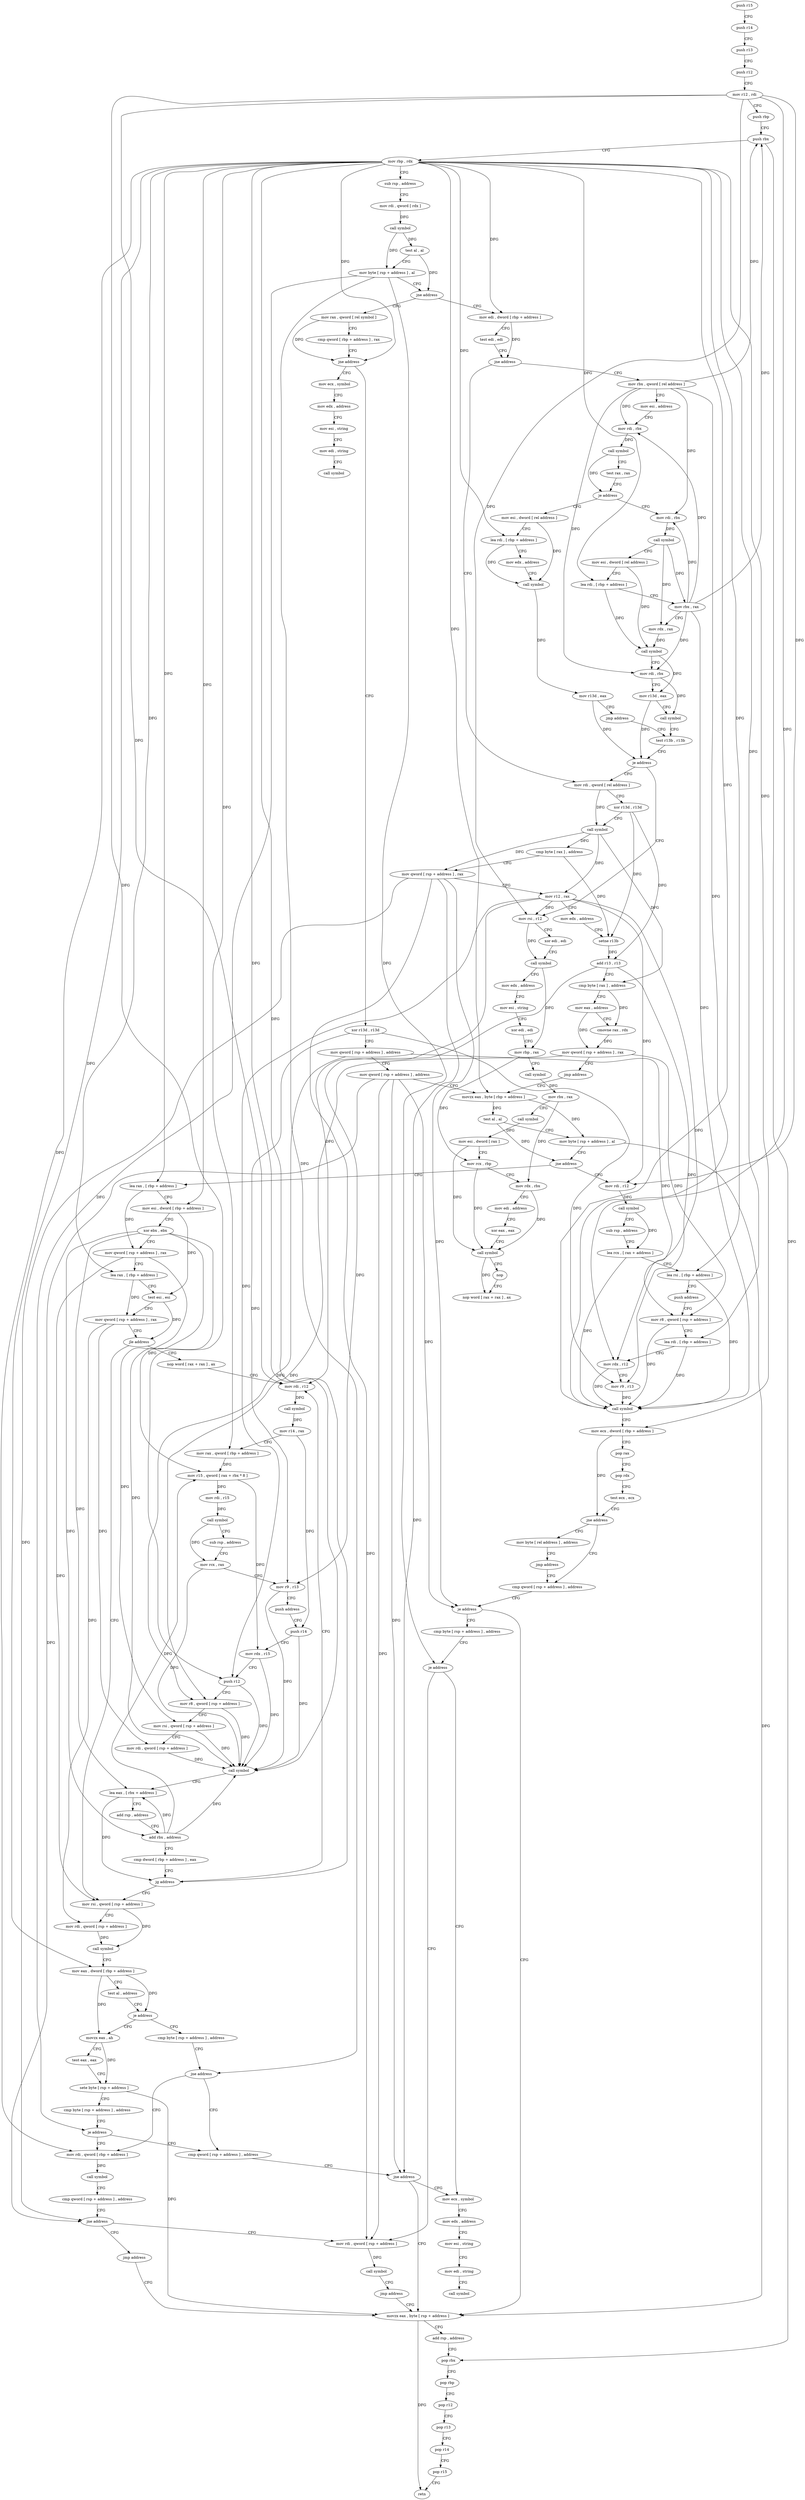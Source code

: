 digraph "func" {
"4218960" [label = "push r15" ]
"4218962" [label = "push r14" ]
"4218964" [label = "push r13" ]
"4218966" [label = "push r12" ]
"4218968" [label = "mov r12 , rdi" ]
"4218971" [label = "push rbp" ]
"4218972" [label = "push rbx" ]
"4218973" [label = "mov rbp , rdx" ]
"4218976" [label = "sub rsp , address" ]
"4218980" [label = "mov rdi , qword [ rdx ]" ]
"4218983" [label = "call symbol" ]
"4218988" [label = "test al , al" ]
"4218990" [label = "mov byte [ rsp + address ] , al" ]
"4218994" [label = "jne address" ]
"4219400" [label = "mov edi , dword [ rbp + address ]" ]
"4219000" [label = "mov rax , qword [ rel symbol ]" ]
"4219406" [label = "test edi , edi" ]
"4219408" [label = "jne address" ]
"4219491" [label = "mov rdi , qword [ rel address ]" ]
"4219410" [label = "mov rbx , qword [ rel address ]" ]
"4219007" [label = "cmp qword [ rbp + address ] , rax" ]
"4219014" [label = "jne address" ]
"4219592" [label = "mov ecx , symbol" ]
"4219020" [label = "xor r13d , r13d" ]
"4219498" [label = "xor r13d , r13d" ]
"4219501" [label = "call symbol" ]
"4219506" [label = "cmp byte [ rax ] , address" ]
"4219509" [label = "mov qword [ rsp + address ] , rax" ]
"4219514" [label = "mov r12 , rax" ]
"4219517" [label = "mov edx , address" ]
"4219522" [label = "setne r13b" ]
"4219526" [label = "add r13 , r13" ]
"4219529" [label = "cmp byte [ rax ] , address" ]
"4219532" [label = "mov eax , address" ]
"4219537" [label = "cmovne rax , rdx" ]
"4219541" [label = "mov qword [ rsp + address ] , rax" ]
"4219546" [label = "jmp address" ]
"4219041" [label = "movzx eax , byte [ rbp + address ]" ]
"4219417" [label = "mov esi , address" ]
"4219422" [label = "mov rdi , rbx" ]
"4219425" [label = "call symbol" ]
"4219430" [label = "test rax , rax" ]
"4219433" [label = "je address" ]
"4219564" [label = "mov esi , dword [ rel address ]" ]
"4219439" [label = "mov rdi , rbx" ]
"4219597" [label = "mov edx , address" ]
"4219602" [label = "mov esi , string" ]
"4219607" [label = "mov edi , string" ]
"4219612" [label = "call symbol" ]
"4219023" [label = "mov qword [ rsp + address ] , address" ]
"4219032" [label = "mov qword [ rsp + address ] , address" ]
"4219045" [label = "test al , al" ]
"4219047" [label = "mov byte [ rsp + address ] , al" ]
"4219051" [label = "jne address" ]
"4219296" [label = "mov rdi , r12" ]
"4219057" [label = "lea rax , [ rbp + address ]" ]
"4219570" [label = "lea rdi , [ rbp + address ]" ]
"4219577" [label = "mov edx , address" ]
"4219582" [label = "call symbol" ]
"4219587" [label = "mov r13d , eax" ]
"4219590" [label = "jmp address" ]
"4219482" [label = "test r13b , r13b" ]
"4219442" [label = "call symbol" ]
"4219447" [label = "mov esi , dword [ rel address ]" ]
"4219453" [label = "lea rdi , [ rbp + address ]" ]
"4219460" [label = "mov rbx , rax" ]
"4219463" [label = "mov rdx , rax" ]
"4219466" [label = "call symbol" ]
"4219471" [label = "mov rdi , rbx" ]
"4219474" [label = "mov r13d , eax" ]
"4219477" [label = "call symbol" ]
"4219299" [label = "call symbol" ]
"4219304" [label = "sub rsp , address" ]
"4219308" [label = "lea rcx , [ rax + address ]" ]
"4219312" [label = "lea rsi , [ rbp + address ]" ]
"4219319" [label = "push address" ]
"4219321" [label = "mov r8 , qword [ rsp + address ]" ]
"4219326" [label = "lea rdi , [ rbp + address ]" ]
"4219330" [label = "mov rdx , r12" ]
"4219333" [label = "mov r9 , r13" ]
"4219336" [label = "call symbol" ]
"4219341" [label = "mov ecx , dword [ rbp + address ]" ]
"4219347" [label = "pop rax" ]
"4219348" [label = "pop rdx" ]
"4219349" [label = "test ecx , ecx" ]
"4219351" [label = "jne address" ]
"4219552" [label = "mov byte [ rel address ] , address" ]
"4219357" [label = "cmp qword [ rsp + address ] , address" ]
"4219064" [label = "mov esi , dword [ rbp + address ]" ]
"4219070" [label = "xor ebx , ebx" ]
"4219072" [label = "mov qword [ rsp + address ] , rax" ]
"4219077" [label = "lea rax , [ rbp + address ]" ]
"4219081" [label = "test esi , esi" ]
"4219083" [label = "mov qword [ rsp + address ] , rax" ]
"4219088" [label = "jle address" ]
"4219184" [label = "mov rsi , qword [ rsp + address ]" ]
"4219090" [label = "nop word [ rax + rax ] , ax" ]
"4219485" [label = "je address" ]
"4219642" [label = "mov rsi , r12" ]
"4219645" [label = "xor edi , edi" ]
"4219647" [label = "call symbol" ]
"4219652" [label = "mov edx , address" ]
"4219657" [label = "mov esi , string" ]
"4219662" [label = "xor edi , edi" ]
"4219664" [label = "mov rbp , rax" ]
"4219667" [label = "call symbol" ]
"4219672" [label = "mov rbx , rax" ]
"4219675" [label = "call symbol" ]
"4219680" [label = "mov esi , dword [ rax ]" ]
"4219682" [label = "mov rcx , rbp" ]
"4219685" [label = "mov rdx , rbx" ]
"4219688" [label = "mov edi , address" ]
"4219693" [label = "xor eax , eax" ]
"4219695" [label = "call symbol" ]
"4219700" [label = "nop" ]
"4219702" [label = "nop word [ rax + rax ] , ax" ]
"4219559" [label = "jmp address" ]
"4219363" [label = "je address" ]
"4219228" [label = "movzx eax , byte [ rsp + address ]" ]
"4219369" [label = "cmp byte [ rsp + address ] , address" ]
"4219189" [label = "mov rdi , qword [ rsp + address ]" ]
"4219194" [label = "call symbol" ]
"4219199" [label = "mov eax , dword [ rbp + address ]" ]
"4219205" [label = "test al , address" ]
"4219207" [label = "je address" ]
"4219248" [label = "movzx eax , ah" ]
"4219209" [label = "cmp byte [ rsp + address ] , address" ]
"4219096" [label = "mov rdi , r12" ]
"4219233" [label = "add rsp , address" ]
"4219237" [label = "pop rbx" ]
"4219238" [label = "pop rbp" ]
"4219239" [label = "pop r12" ]
"4219241" [label = "pop r13" ]
"4219243" [label = "pop r14" ]
"4219245" [label = "pop r15" ]
"4219247" [label = "retn" ]
"4219374" [label = "je address" ]
"4219617" [label = "mov ecx , symbol" ]
"4219380" [label = "mov rdi , qword [ rsp + address ]" ]
"4219251" [label = "test eax , eax" ]
"4219253" [label = "sete byte [ rsp + address ]" ]
"4219258" [label = "cmp byte [ rsp + address ] , address" ]
"4219263" [label = "je address" ]
"4219216" [label = "cmp qword [ rsp + address ] , address" ]
"4219265" [label = "mov rdi , qword [ rbp + address ]" ]
"4219214" [label = "jne address" ]
"4219099" [label = "call symbol" ]
"4219104" [label = "mov r14 , rax" ]
"4219107" [label = "mov rax , qword [ rbp + address ]" ]
"4219114" [label = "mov r15 , qword [ rax + rbx * 8 ]" ]
"4219118" [label = "mov rdi , r15" ]
"4219121" [label = "call symbol" ]
"4219126" [label = "sub rsp , address" ]
"4219130" [label = "mov rcx , rax" ]
"4219133" [label = "mov r9 , r13" ]
"4219136" [label = "push address" ]
"4219138" [label = "push r14" ]
"4219140" [label = "mov rdx , r15" ]
"4219143" [label = "push r12" ]
"4219145" [label = "mov r8 , qword [ rsp + address ]" ]
"4219150" [label = "mov rsi , qword [ rsp + address ]" ]
"4219155" [label = "mov rdi , qword [ rsp + address ]" ]
"4219160" [label = "call symbol" ]
"4219165" [label = "lea eax , [ rbx + address ]" ]
"4219168" [label = "add rsp , address" ]
"4219172" [label = "add rbx , address" ]
"4219176" [label = "cmp dword [ rbp + address ] , eax" ]
"4219182" [label = "jg address" ]
"4219622" [label = "mov edx , address" ]
"4219627" [label = "mov esi , string" ]
"4219632" [label = "mov edi , string" ]
"4219637" [label = "call symbol" ]
"4219385" [label = "call symbol" ]
"4219390" [label = "jmp address" ]
"4219222" [label = "jne address" ]
"4219272" [label = "call symbol" ]
"4219277" [label = "cmp qword [ rsp + address ] , address" ]
"4219283" [label = "jne address" ]
"4219285" [label = "jmp address" ]
"4218960" -> "4218962" [ label = "CFG" ]
"4218962" -> "4218964" [ label = "CFG" ]
"4218964" -> "4218966" [ label = "CFG" ]
"4218966" -> "4218968" [ label = "CFG" ]
"4218968" -> "4218971" [ label = "CFG" ]
"4218968" -> "4219296" [ label = "DFG" ]
"4218968" -> "4219330" [ label = "DFG" ]
"4218968" -> "4219642" [ label = "DFG" ]
"4218968" -> "4219096" [ label = "DFG" ]
"4218968" -> "4219143" [ label = "DFG" ]
"4218971" -> "4218972" [ label = "CFG" ]
"4218972" -> "4218973" [ label = "CFG" ]
"4218972" -> "4219237" [ label = "DFG" ]
"4218973" -> "4218976" [ label = "CFG" ]
"4218973" -> "4219400" [ label = "DFG" ]
"4218973" -> "4219014" [ label = "DFG" ]
"4218973" -> "4219570" [ label = "DFG" ]
"4218973" -> "4219453" [ label = "DFG" ]
"4218973" -> "4219041" [ label = "DFG" ]
"4218973" -> "4219312" [ label = "DFG" ]
"4218973" -> "4219326" [ label = "DFG" ]
"4218973" -> "4219336" [ label = "DFG" ]
"4218973" -> "4219341" [ label = "DFG" ]
"4218973" -> "4219057" [ label = "DFG" ]
"4218973" -> "4219064" [ label = "DFG" ]
"4218973" -> "4219077" [ label = "DFG" ]
"4218973" -> "4219199" [ label = "DFG" ]
"4218973" -> "4219107" [ label = "DFG" ]
"4218973" -> "4219160" [ label = "DFG" ]
"4218973" -> "4219182" [ label = "DFG" ]
"4218973" -> "4219265" [ label = "DFG" ]
"4218976" -> "4218980" [ label = "CFG" ]
"4218980" -> "4218983" [ label = "DFG" ]
"4218983" -> "4218988" [ label = "DFG" ]
"4218983" -> "4218990" [ label = "DFG" ]
"4218988" -> "4218990" [ label = "CFG" ]
"4218988" -> "4218994" [ label = "DFG" ]
"4218990" -> "4218994" [ label = "CFG" ]
"4218990" -> "4219374" [ label = "DFG" ]
"4218990" -> "4219263" [ label = "DFG" ]
"4218990" -> "4219214" [ label = "DFG" ]
"4218994" -> "4219400" [ label = "CFG" ]
"4218994" -> "4219000" [ label = "CFG" ]
"4219400" -> "4219406" [ label = "CFG" ]
"4219400" -> "4219408" [ label = "DFG" ]
"4219000" -> "4219007" [ label = "CFG" ]
"4219000" -> "4219014" [ label = "DFG" ]
"4219406" -> "4219408" [ label = "CFG" ]
"4219408" -> "4219491" [ label = "CFG" ]
"4219408" -> "4219410" [ label = "CFG" ]
"4219491" -> "4219498" [ label = "CFG" ]
"4219491" -> "4219501" [ label = "DFG" ]
"4219410" -> "4219417" [ label = "CFG" ]
"4219410" -> "4218972" [ label = "DFG" ]
"4219410" -> "4219422" [ label = "DFG" ]
"4219410" -> "4219439" [ label = "DFG" ]
"4219410" -> "4219471" [ label = "DFG" ]
"4219410" -> "4219336" [ label = "DFG" ]
"4219007" -> "4219014" [ label = "CFG" ]
"4219014" -> "4219592" [ label = "CFG" ]
"4219014" -> "4219020" [ label = "CFG" ]
"4219592" -> "4219597" [ label = "CFG" ]
"4219020" -> "4219023" [ label = "CFG" ]
"4219020" -> "4219333" [ label = "DFG" ]
"4219020" -> "4219133" [ label = "DFG" ]
"4219498" -> "4219501" [ label = "CFG" ]
"4219498" -> "4219522" [ label = "DFG" ]
"4219498" -> "4219526" [ label = "DFG" ]
"4219501" -> "4219506" [ label = "DFG" ]
"4219501" -> "4219509" [ label = "DFG" ]
"4219501" -> "4219514" [ label = "DFG" ]
"4219501" -> "4219529" [ label = "DFG" ]
"4219506" -> "4219509" [ label = "CFG" ]
"4219506" -> "4219522" [ label = "DFG" ]
"4219509" -> "4219514" [ label = "CFG" ]
"4219509" -> "4219363" [ label = "DFG" ]
"4219509" -> "4219380" [ label = "DFG" ]
"4219509" -> "4219222" [ label = "DFG" ]
"4219509" -> "4219283" [ label = "DFG" ]
"4219514" -> "4219517" [ label = "CFG" ]
"4219514" -> "4219296" [ label = "DFG" ]
"4219514" -> "4219330" [ label = "DFG" ]
"4219514" -> "4219642" [ label = "DFG" ]
"4219514" -> "4219096" [ label = "DFG" ]
"4219514" -> "4219143" [ label = "DFG" ]
"4219517" -> "4219522" [ label = "CFG" ]
"4219522" -> "4219526" [ label = "DFG" ]
"4219526" -> "4219529" [ label = "CFG" ]
"4219526" -> "4219333" [ label = "DFG" ]
"4219526" -> "4219133" [ label = "DFG" ]
"4219529" -> "4219532" [ label = "CFG" ]
"4219529" -> "4219537" [ label = "DFG" ]
"4219532" -> "4219537" [ label = "CFG" ]
"4219532" -> "4219541" [ label = "DFG" ]
"4219537" -> "4219541" [ label = "DFG" ]
"4219541" -> "4219546" [ label = "CFG" ]
"4219541" -> "4219321" [ label = "DFG" ]
"4219541" -> "4219145" [ label = "DFG" ]
"4219546" -> "4219041" [ label = "CFG" ]
"4219041" -> "4219045" [ label = "DFG" ]
"4219041" -> "4219047" [ label = "DFG" ]
"4219417" -> "4219422" [ label = "CFG" ]
"4219422" -> "4219425" [ label = "DFG" ]
"4219425" -> "4219430" [ label = "CFG" ]
"4219425" -> "4219433" [ label = "DFG" ]
"4219430" -> "4219433" [ label = "CFG" ]
"4219433" -> "4219564" [ label = "CFG" ]
"4219433" -> "4219439" [ label = "CFG" ]
"4219564" -> "4219570" [ label = "CFG" ]
"4219564" -> "4219582" [ label = "DFG" ]
"4219439" -> "4219442" [ label = "DFG" ]
"4219597" -> "4219602" [ label = "CFG" ]
"4219602" -> "4219607" [ label = "CFG" ]
"4219607" -> "4219612" [ label = "CFG" ]
"4219023" -> "4219032" [ label = "CFG" ]
"4219023" -> "4219321" [ label = "DFG" ]
"4219023" -> "4219145" [ label = "DFG" ]
"4219032" -> "4219041" [ label = "CFG" ]
"4219032" -> "4219363" [ label = "DFG" ]
"4219032" -> "4219380" [ label = "DFG" ]
"4219032" -> "4219222" [ label = "DFG" ]
"4219032" -> "4219283" [ label = "DFG" ]
"4219045" -> "4219047" [ label = "CFG" ]
"4219045" -> "4219051" [ label = "DFG" ]
"4219047" -> "4219051" [ label = "CFG" ]
"4219047" -> "4219228" [ label = "DFG" ]
"4219051" -> "4219296" [ label = "CFG" ]
"4219051" -> "4219057" [ label = "CFG" ]
"4219296" -> "4219299" [ label = "DFG" ]
"4219057" -> "4219064" [ label = "CFG" ]
"4219057" -> "4219072" [ label = "DFG" ]
"4219570" -> "4219577" [ label = "CFG" ]
"4219570" -> "4219582" [ label = "DFG" ]
"4219577" -> "4219582" [ label = "CFG" ]
"4219582" -> "4219587" [ label = "DFG" ]
"4219587" -> "4219590" [ label = "CFG" ]
"4219587" -> "4219485" [ label = "DFG" ]
"4219590" -> "4219482" [ label = "CFG" ]
"4219482" -> "4219485" [ label = "CFG" ]
"4219442" -> "4219447" [ label = "CFG" ]
"4219442" -> "4219460" [ label = "DFG" ]
"4219442" -> "4219463" [ label = "DFG" ]
"4219447" -> "4219453" [ label = "CFG" ]
"4219447" -> "4219466" [ label = "DFG" ]
"4219453" -> "4219460" [ label = "CFG" ]
"4219453" -> "4219466" [ label = "DFG" ]
"4219460" -> "4219463" [ label = "CFG" ]
"4219460" -> "4218972" [ label = "DFG" ]
"4219460" -> "4219422" [ label = "DFG" ]
"4219460" -> "4219439" [ label = "DFG" ]
"4219460" -> "4219471" [ label = "DFG" ]
"4219460" -> "4219336" [ label = "DFG" ]
"4219463" -> "4219466" [ label = "DFG" ]
"4219466" -> "4219471" [ label = "CFG" ]
"4219466" -> "4219474" [ label = "DFG" ]
"4219471" -> "4219474" [ label = "CFG" ]
"4219471" -> "4219477" [ label = "DFG" ]
"4219474" -> "4219477" [ label = "CFG" ]
"4219474" -> "4219485" [ label = "DFG" ]
"4219477" -> "4219482" [ label = "CFG" ]
"4219299" -> "4219304" [ label = "CFG" ]
"4219299" -> "4219308" [ label = "DFG" ]
"4219304" -> "4219308" [ label = "CFG" ]
"4219308" -> "4219312" [ label = "CFG" ]
"4219308" -> "4219336" [ label = "DFG" ]
"4219312" -> "4219319" [ label = "CFG" ]
"4219312" -> "4219336" [ label = "DFG" ]
"4219319" -> "4219321" [ label = "CFG" ]
"4219321" -> "4219326" [ label = "CFG" ]
"4219321" -> "4219336" [ label = "DFG" ]
"4219326" -> "4219330" [ label = "CFG" ]
"4219326" -> "4219336" [ label = "DFG" ]
"4219330" -> "4219333" [ label = "CFG" ]
"4219330" -> "4219336" [ label = "DFG" ]
"4219333" -> "4219336" [ label = "DFG" ]
"4219336" -> "4219341" [ label = "CFG" ]
"4219341" -> "4219347" [ label = "CFG" ]
"4219341" -> "4219351" [ label = "DFG" ]
"4219347" -> "4219348" [ label = "CFG" ]
"4219348" -> "4219349" [ label = "CFG" ]
"4219349" -> "4219351" [ label = "CFG" ]
"4219351" -> "4219552" [ label = "CFG" ]
"4219351" -> "4219357" [ label = "CFG" ]
"4219552" -> "4219559" [ label = "CFG" ]
"4219357" -> "4219363" [ label = "CFG" ]
"4219064" -> "4219070" [ label = "CFG" ]
"4219064" -> "4219081" [ label = "DFG" ]
"4219070" -> "4219072" [ label = "CFG" ]
"4219070" -> "4219114" [ label = "DFG" ]
"4219070" -> "4219160" [ label = "DFG" ]
"4219070" -> "4219165" [ label = "DFG" ]
"4219070" -> "4219172" [ label = "DFG" ]
"4219072" -> "4219077" [ label = "CFG" ]
"4219072" -> "4219184" [ label = "DFG" ]
"4219072" -> "4219150" [ label = "DFG" ]
"4219077" -> "4219081" [ label = "CFG" ]
"4219077" -> "4219083" [ label = "DFG" ]
"4219081" -> "4219083" [ label = "CFG" ]
"4219081" -> "4219088" [ label = "DFG" ]
"4219083" -> "4219088" [ label = "CFG" ]
"4219083" -> "4219189" [ label = "DFG" ]
"4219083" -> "4219155" [ label = "DFG" ]
"4219088" -> "4219184" [ label = "CFG" ]
"4219088" -> "4219090" [ label = "CFG" ]
"4219184" -> "4219189" [ label = "CFG" ]
"4219184" -> "4219194" [ label = "DFG" ]
"4219090" -> "4219096" [ label = "CFG" ]
"4219485" -> "4219642" [ label = "CFG" ]
"4219485" -> "4219491" [ label = "CFG" ]
"4219642" -> "4219645" [ label = "CFG" ]
"4219642" -> "4219647" [ label = "DFG" ]
"4219645" -> "4219647" [ label = "CFG" ]
"4219647" -> "4219652" [ label = "CFG" ]
"4219647" -> "4219664" [ label = "DFG" ]
"4219652" -> "4219657" [ label = "CFG" ]
"4219657" -> "4219662" [ label = "CFG" ]
"4219662" -> "4219664" [ label = "CFG" ]
"4219664" -> "4219667" [ label = "CFG" ]
"4219664" -> "4219682" [ label = "DFG" ]
"4219667" -> "4219672" [ label = "DFG" ]
"4219672" -> "4219675" [ label = "CFG" ]
"4219672" -> "4219685" [ label = "DFG" ]
"4219675" -> "4219680" [ label = "DFG" ]
"4219680" -> "4219682" [ label = "CFG" ]
"4219680" -> "4219695" [ label = "DFG" ]
"4219682" -> "4219685" [ label = "CFG" ]
"4219682" -> "4219695" [ label = "DFG" ]
"4219685" -> "4219688" [ label = "CFG" ]
"4219685" -> "4219695" [ label = "DFG" ]
"4219688" -> "4219693" [ label = "CFG" ]
"4219693" -> "4219695" [ label = "CFG" ]
"4219695" -> "4219700" [ label = "CFG" ]
"4219695" -> "4219702" [ label = "DFG" ]
"4219700" -> "4219702" [ label = "CFG" ]
"4219559" -> "4219357" [ label = "CFG" ]
"4219363" -> "4219228" [ label = "CFG" ]
"4219363" -> "4219369" [ label = "CFG" ]
"4219228" -> "4219233" [ label = "CFG" ]
"4219228" -> "4219247" [ label = "DFG" ]
"4219369" -> "4219374" [ label = "CFG" ]
"4219189" -> "4219194" [ label = "DFG" ]
"4219194" -> "4219199" [ label = "CFG" ]
"4219199" -> "4219205" [ label = "CFG" ]
"4219199" -> "4219207" [ label = "DFG" ]
"4219199" -> "4219248" [ label = "DFG" ]
"4219205" -> "4219207" [ label = "CFG" ]
"4219207" -> "4219248" [ label = "CFG" ]
"4219207" -> "4219209" [ label = "CFG" ]
"4219248" -> "4219251" [ label = "CFG" ]
"4219248" -> "4219253" [ label = "DFG" ]
"4219209" -> "4219214" [ label = "CFG" ]
"4219096" -> "4219099" [ label = "DFG" ]
"4219233" -> "4219237" [ label = "CFG" ]
"4219237" -> "4219238" [ label = "CFG" ]
"4219238" -> "4219239" [ label = "CFG" ]
"4219239" -> "4219241" [ label = "CFG" ]
"4219241" -> "4219243" [ label = "CFG" ]
"4219243" -> "4219245" [ label = "CFG" ]
"4219245" -> "4219247" [ label = "CFG" ]
"4219374" -> "4219617" [ label = "CFG" ]
"4219374" -> "4219380" [ label = "CFG" ]
"4219617" -> "4219622" [ label = "CFG" ]
"4219380" -> "4219385" [ label = "DFG" ]
"4219251" -> "4219253" [ label = "CFG" ]
"4219253" -> "4219258" [ label = "CFG" ]
"4219253" -> "4219228" [ label = "DFG" ]
"4219258" -> "4219263" [ label = "CFG" ]
"4219263" -> "4219216" [ label = "CFG" ]
"4219263" -> "4219265" [ label = "CFG" ]
"4219216" -> "4219222" [ label = "CFG" ]
"4219265" -> "4219272" [ label = "DFG" ]
"4219214" -> "4219265" [ label = "CFG" ]
"4219214" -> "4219216" [ label = "CFG" ]
"4219099" -> "4219104" [ label = "DFG" ]
"4219104" -> "4219107" [ label = "CFG" ]
"4219104" -> "4219138" [ label = "DFG" ]
"4219107" -> "4219114" [ label = "DFG" ]
"4219114" -> "4219118" [ label = "DFG" ]
"4219114" -> "4219140" [ label = "DFG" ]
"4219118" -> "4219121" [ label = "DFG" ]
"4219121" -> "4219126" [ label = "CFG" ]
"4219121" -> "4219130" [ label = "DFG" ]
"4219126" -> "4219130" [ label = "CFG" ]
"4219130" -> "4219133" [ label = "CFG" ]
"4219130" -> "4219160" [ label = "DFG" ]
"4219133" -> "4219136" [ label = "CFG" ]
"4219133" -> "4219160" [ label = "DFG" ]
"4219136" -> "4219138" [ label = "CFG" ]
"4219138" -> "4219140" [ label = "CFG" ]
"4219138" -> "4219160" [ label = "DFG" ]
"4219140" -> "4219143" [ label = "CFG" ]
"4219140" -> "4219160" [ label = "DFG" ]
"4219143" -> "4219145" [ label = "CFG" ]
"4219143" -> "4219160" [ label = "DFG" ]
"4219145" -> "4219150" [ label = "CFG" ]
"4219145" -> "4219160" [ label = "DFG" ]
"4219150" -> "4219155" [ label = "CFG" ]
"4219150" -> "4219160" [ label = "DFG" ]
"4219155" -> "4219160" [ label = "DFG" ]
"4219160" -> "4219165" [ label = "CFG" ]
"4219165" -> "4219168" [ label = "CFG" ]
"4219165" -> "4219182" [ label = "DFG" ]
"4219168" -> "4219172" [ label = "CFG" ]
"4219172" -> "4219176" [ label = "CFG" ]
"4219172" -> "4219114" [ label = "DFG" ]
"4219172" -> "4219165" [ label = "DFG" ]
"4219172" -> "4219160" [ label = "DFG" ]
"4219176" -> "4219182" [ label = "CFG" ]
"4219182" -> "4219096" [ label = "CFG" ]
"4219182" -> "4219184" [ label = "CFG" ]
"4219622" -> "4219627" [ label = "CFG" ]
"4219627" -> "4219632" [ label = "CFG" ]
"4219632" -> "4219637" [ label = "CFG" ]
"4219385" -> "4219390" [ label = "CFG" ]
"4219390" -> "4219228" [ label = "CFG" ]
"4219222" -> "4219617" [ label = "CFG" ]
"4219222" -> "4219228" [ label = "CFG" ]
"4219272" -> "4219277" [ label = "CFG" ]
"4219277" -> "4219283" [ label = "CFG" ]
"4219283" -> "4219380" [ label = "CFG" ]
"4219283" -> "4219285" [ label = "CFG" ]
"4219285" -> "4219228" [ label = "CFG" ]
}
